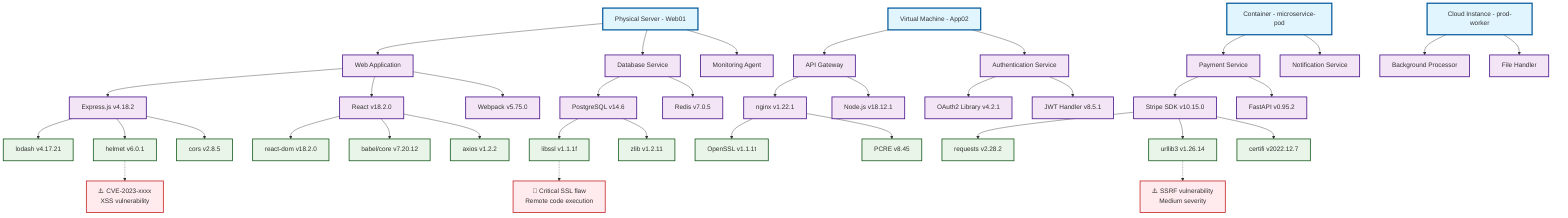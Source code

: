 graph TD
    %% Asset Level
    A1[Physical Server - Web01] --> B1[Web Application]
    A1 --> B2[Database Service]
    A1 --> B3[Monitoring Agent]
    
    A2[Virtual Machine - App02] --> B4[API Gateway]
    A2 --> B5[Authentication Service]
    
    A3[Container - microservice-pod] --> B6[Payment Service]
    A3 --> B7[Notification Service]
    
    A4[Cloud Instance - prod-worker] --> B8[Background Processor]
    A4 --> B9[File Handler]
    
    %% Application Level
    B1 --> C1[Express.js v4.18.2]
    B1 --> C2[React v18.2.0]
    B1 --> C3[Webpack v5.75.0]
    
    B2 --> C4[PostgreSQL v14.6]
    B2 --> C5[Redis v7.0.5]
    
    B4 --> C6[nginx v1.22.1]
    B4 --> C7[Node.js v18.12.1]
    
    B5 --> C8[OAuth2 Library v4.2.1]
    B5 --> C9[JWT Handler v8.5.1]
    
    B6 --> C10[Stripe SDK v10.15.0]
    B6 --> C11[FastAPI v0.95.2]
    
    %% Library/Package Level
    C1 --> D1[lodash v4.17.21]
    C1 --> D2[helmet v6.0.1]
    C1 --> D3[cors v2.8.5]
    
    C2 --> D4[react-dom v18.2.0]
    C2 --> D5[babel/core v7.20.12]
    C2 --> D6[axios v1.2.2]
    
    C4 --> D7[libssl v1.1.1f]
    C4 --> D8[zlib v1.2.11]
    
    C6 --> D9[OpenSSL v1.1.1t]
    C6 --> D10[PCRE v8.45]
    
    C10 --> D11[requests v2.28.2]
    C10 --> D12[urllib3 v1.26.14]
    C10 --> D13[certifi v2022.12.7]
    
    %% Vulnerability Examples
    D2 -.-> V1[⚠️ CVE-2023-xxxx<br/>XSS vulnerability]
    D7 -.-> V2[🔴 Critical SSL flaw<br/>Remote code execution]
    D12 -.-> V3[⚠️ SSRF vulnerability<br/>Medium severity]
    
    %% Styling
    classDef assetLevel fill:#e1f5fe,stroke:#01579b,stroke-width:3px
    classDef appLevel fill:#f3e5f5,stroke:#4a148c,stroke-width:2px
    classDef libLevel fill:#e8f5e8,stroke:#1b5e20,stroke-width:2px
    classDef vulnLevel fill:#ffebee,stroke:#c62828,stroke-width:2px
    
    class A1,A2,A3,A4 assetLevel
    class B1,B2,B3,B4,B5,B6,B7,B8,B9 appLevel
    class C1,C2,C3,C4,C5,C6,C7,C8,C9,C10,C11 appLevel
    class D1,D2,D3,D4,D5,D6,D7,D8,D9,D10,D11,D12,D13 libLevel
    class V1,V2,V3 vulnLevel